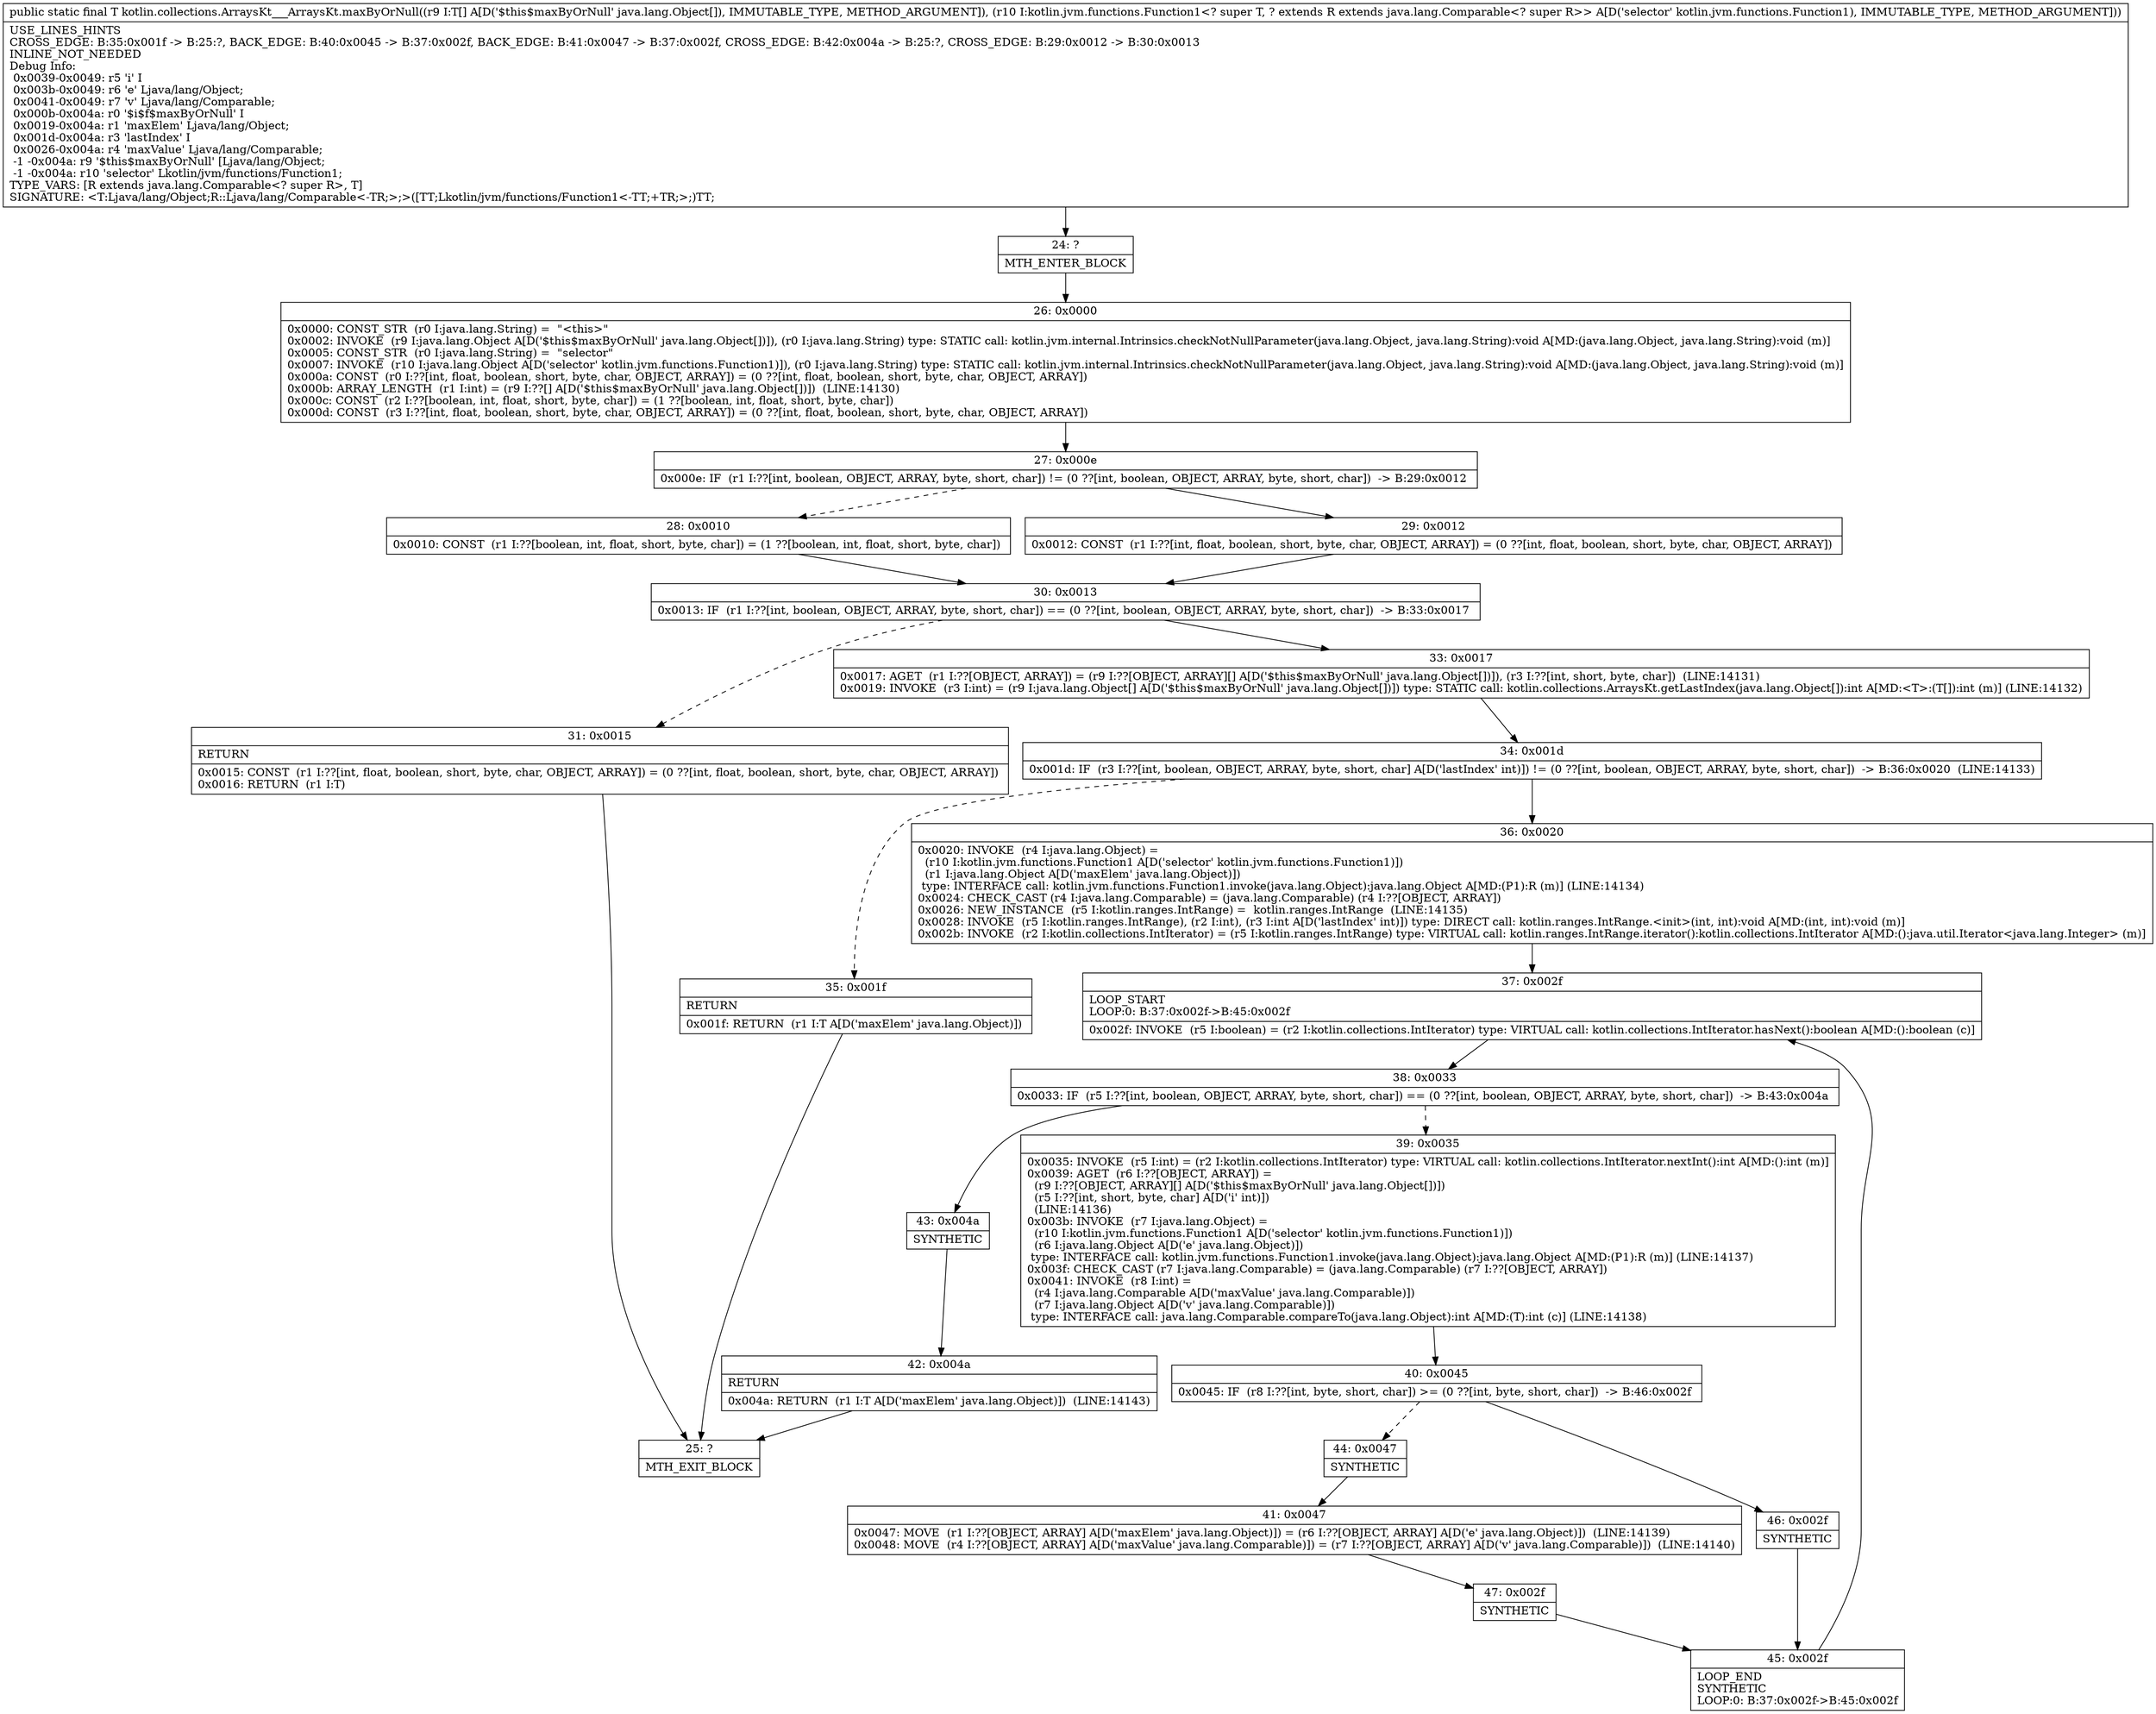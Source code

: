 digraph "CFG forkotlin.collections.ArraysKt___ArraysKt.maxByOrNull([Ljava\/lang\/Object;Lkotlin\/jvm\/functions\/Function1;)Ljava\/lang\/Object;" {
Node_24 [shape=record,label="{24\:\ ?|MTH_ENTER_BLOCK\l}"];
Node_26 [shape=record,label="{26\:\ 0x0000|0x0000: CONST_STR  (r0 I:java.lang.String) =  \"\<this\>\" \l0x0002: INVOKE  (r9 I:java.lang.Object A[D('$this$maxByOrNull' java.lang.Object[])]), (r0 I:java.lang.String) type: STATIC call: kotlin.jvm.internal.Intrinsics.checkNotNullParameter(java.lang.Object, java.lang.String):void A[MD:(java.lang.Object, java.lang.String):void (m)]\l0x0005: CONST_STR  (r0 I:java.lang.String) =  \"selector\" \l0x0007: INVOKE  (r10 I:java.lang.Object A[D('selector' kotlin.jvm.functions.Function1)]), (r0 I:java.lang.String) type: STATIC call: kotlin.jvm.internal.Intrinsics.checkNotNullParameter(java.lang.Object, java.lang.String):void A[MD:(java.lang.Object, java.lang.String):void (m)]\l0x000a: CONST  (r0 I:??[int, float, boolean, short, byte, char, OBJECT, ARRAY]) = (0 ??[int, float, boolean, short, byte, char, OBJECT, ARRAY]) \l0x000b: ARRAY_LENGTH  (r1 I:int) = (r9 I:??[] A[D('$this$maxByOrNull' java.lang.Object[])])  (LINE:14130)\l0x000c: CONST  (r2 I:??[boolean, int, float, short, byte, char]) = (1 ??[boolean, int, float, short, byte, char]) \l0x000d: CONST  (r3 I:??[int, float, boolean, short, byte, char, OBJECT, ARRAY]) = (0 ??[int, float, boolean, short, byte, char, OBJECT, ARRAY]) \l}"];
Node_27 [shape=record,label="{27\:\ 0x000e|0x000e: IF  (r1 I:??[int, boolean, OBJECT, ARRAY, byte, short, char]) != (0 ??[int, boolean, OBJECT, ARRAY, byte, short, char])  \-\> B:29:0x0012 \l}"];
Node_28 [shape=record,label="{28\:\ 0x0010|0x0010: CONST  (r1 I:??[boolean, int, float, short, byte, char]) = (1 ??[boolean, int, float, short, byte, char]) \l}"];
Node_30 [shape=record,label="{30\:\ 0x0013|0x0013: IF  (r1 I:??[int, boolean, OBJECT, ARRAY, byte, short, char]) == (0 ??[int, boolean, OBJECT, ARRAY, byte, short, char])  \-\> B:33:0x0017 \l}"];
Node_31 [shape=record,label="{31\:\ 0x0015|RETURN\l|0x0015: CONST  (r1 I:??[int, float, boolean, short, byte, char, OBJECT, ARRAY]) = (0 ??[int, float, boolean, short, byte, char, OBJECT, ARRAY]) \l0x0016: RETURN  (r1 I:T) \l}"];
Node_25 [shape=record,label="{25\:\ ?|MTH_EXIT_BLOCK\l}"];
Node_33 [shape=record,label="{33\:\ 0x0017|0x0017: AGET  (r1 I:??[OBJECT, ARRAY]) = (r9 I:??[OBJECT, ARRAY][] A[D('$this$maxByOrNull' java.lang.Object[])]), (r3 I:??[int, short, byte, char])  (LINE:14131)\l0x0019: INVOKE  (r3 I:int) = (r9 I:java.lang.Object[] A[D('$this$maxByOrNull' java.lang.Object[])]) type: STATIC call: kotlin.collections.ArraysKt.getLastIndex(java.lang.Object[]):int A[MD:\<T\>:(T[]):int (m)] (LINE:14132)\l}"];
Node_34 [shape=record,label="{34\:\ 0x001d|0x001d: IF  (r3 I:??[int, boolean, OBJECT, ARRAY, byte, short, char] A[D('lastIndex' int)]) != (0 ??[int, boolean, OBJECT, ARRAY, byte, short, char])  \-\> B:36:0x0020  (LINE:14133)\l}"];
Node_35 [shape=record,label="{35\:\ 0x001f|RETURN\l|0x001f: RETURN  (r1 I:T A[D('maxElem' java.lang.Object)]) \l}"];
Node_36 [shape=record,label="{36\:\ 0x0020|0x0020: INVOKE  (r4 I:java.lang.Object) = \l  (r10 I:kotlin.jvm.functions.Function1 A[D('selector' kotlin.jvm.functions.Function1)])\l  (r1 I:java.lang.Object A[D('maxElem' java.lang.Object)])\l type: INTERFACE call: kotlin.jvm.functions.Function1.invoke(java.lang.Object):java.lang.Object A[MD:(P1):R (m)] (LINE:14134)\l0x0024: CHECK_CAST (r4 I:java.lang.Comparable) = (java.lang.Comparable) (r4 I:??[OBJECT, ARRAY]) \l0x0026: NEW_INSTANCE  (r5 I:kotlin.ranges.IntRange) =  kotlin.ranges.IntRange  (LINE:14135)\l0x0028: INVOKE  (r5 I:kotlin.ranges.IntRange), (r2 I:int), (r3 I:int A[D('lastIndex' int)]) type: DIRECT call: kotlin.ranges.IntRange.\<init\>(int, int):void A[MD:(int, int):void (m)]\l0x002b: INVOKE  (r2 I:kotlin.collections.IntIterator) = (r5 I:kotlin.ranges.IntRange) type: VIRTUAL call: kotlin.ranges.IntRange.iterator():kotlin.collections.IntIterator A[MD:():java.util.Iterator\<java.lang.Integer\> (m)]\l}"];
Node_37 [shape=record,label="{37\:\ 0x002f|LOOP_START\lLOOP:0: B:37:0x002f\-\>B:45:0x002f\l|0x002f: INVOKE  (r5 I:boolean) = (r2 I:kotlin.collections.IntIterator) type: VIRTUAL call: kotlin.collections.IntIterator.hasNext():boolean A[MD:():boolean (c)]\l}"];
Node_38 [shape=record,label="{38\:\ 0x0033|0x0033: IF  (r5 I:??[int, boolean, OBJECT, ARRAY, byte, short, char]) == (0 ??[int, boolean, OBJECT, ARRAY, byte, short, char])  \-\> B:43:0x004a \l}"];
Node_39 [shape=record,label="{39\:\ 0x0035|0x0035: INVOKE  (r5 I:int) = (r2 I:kotlin.collections.IntIterator) type: VIRTUAL call: kotlin.collections.IntIterator.nextInt():int A[MD:():int (m)]\l0x0039: AGET  (r6 I:??[OBJECT, ARRAY]) = \l  (r9 I:??[OBJECT, ARRAY][] A[D('$this$maxByOrNull' java.lang.Object[])])\l  (r5 I:??[int, short, byte, char] A[D('i' int)])\l  (LINE:14136)\l0x003b: INVOKE  (r7 I:java.lang.Object) = \l  (r10 I:kotlin.jvm.functions.Function1 A[D('selector' kotlin.jvm.functions.Function1)])\l  (r6 I:java.lang.Object A[D('e' java.lang.Object)])\l type: INTERFACE call: kotlin.jvm.functions.Function1.invoke(java.lang.Object):java.lang.Object A[MD:(P1):R (m)] (LINE:14137)\l0x003f: CHECK_CAST (r7 I:java.lang.Comparable) = (java.lang.Comparable) (r7 I:??[OBJECT, ARRAY]) \l0x0041: INVOKE  (r8 I:int) = \l  (r4 I:java.lang.Comparable A[D('maxValue' java.lang.Comparable)])\l  (r7 I:java.lang.Object A[D('v' java.lang.Comparable)])\l type: INTERFACE call: java.lang.Comparable.compareTo(java.lang.Object):int A[MD:(T):int (c)] (LINE:14138)\l}"];
Node_40 [shape=record,label="{40\:\ 0x0045|0x0045: IF  (r8 I:??[int, byte, short, char]) \>= (0 ??[int, byte, short, char])  \-\> B:46:0x002f \l}"];
Node_44 [shape=record,label="{44\:\ 0x0047|SYNTHETIC\l}"];
Node_41 [shape=record,label="{41\:\ 0x0047|0x0047: MOVE  (r1 I:??[OBJECT, ARRAY] A[D('maxElem' java.lang.Object)]) = (r6 I:??[OBJECT, ARRAY] A[D('e' java.lang.Object)])  (LINE:14139)\l0x0048: MOVE  (r4 I:??[OBJECT, ARRAY] A[D('maxValue' java.lang.Comparable)]) = (r7 I:??[OBJECT, ARRAY] A[D('v' java.lang.Comparable)])  (LINE:14140)\l}"];
Node_47 [shape=record,label="{47\:\ 0x002f|SYNTHETIC\l}"];
Node_45 [shape=record,label="{45\:\ 0x002f|LOOP_END\lSYNTHETIC\lLOOP:0: B:37:0x002f\-\>B:45:0x002f\l}"];
Node_46 [shape=record,label="{46\:\ 0x002f|SYNTHETIC\l}"];
Node_43 [shape=record,label="{43\:\ 0x004a|SYNTHETIC\l}"];
Node_42 [shape=record,label="{42\:\ 0x004a|RETURN\l|0x004a: RETURN  (r1 I:T A[D('maxElem' java.lang.Object)])  (LINE:14143)\l}"];
Node_29 [shape=record,label="{29\:\ 0x0012|0x0012: CONST  (r1 I:??[int, float, boolean, short, byte, char, OBJECT, ARRAY]) = (0 ??[int, float, boolean, short, byte, char, OBJECT, ARRAY]) \l}"];
MethodNode[shape=record,label="{public static final T kotlin.collections.ArraysKt___ArraysKt.maxByOrNull((r9 I:T[] A[D('$this$maxByOrNull' java.lang.Object[]), IMMUTABLE_TYPE, METHOD_ARGUMENT]), (r10 I:kotlin.jvm.functions.Function1\<? super T, ? extends R extends java.lang.Comparable\<? super R\>\> A[D('selector' kotlin.jvm.functions.Function1), IMMUTABLE_TYPE, METHOD_ARGUMENT]))  | USE_LINES_HINTS\lCROSS_EDGE: B:35:0x001f \-\> B:25:?, BACK_EDGE: B:40:0x0045 \-\> B:37:0x002f, BACK_EDGE: B:41:0x0047 \-\> B:37:0x002f, CROSS_EDGE: B:42:0x004a \-\> B:25:?, CROSS_EDGE: B:29:0x0012 \-\> B:30:0x0013\lINLINE_NOT_NEEDED\lDebug Info:\l  0x0039\-0x0049: r5 'i' I\l  0x003b\-0x0049: r6 'e' Ljava\/lang\/Object;\l  0x0041\-0x0049: r7 'v' Ljava\/lang\/Comparable;\l  0x000b\-0x004a: r0 '$i$f$maxByOrNull' I\l  0x0019\-0x004a: r1 'maxElem' Ljava\/lang\/Object;\l  0x001d\-0x004a: r3 'lastIndex' I\l  0x0026\-0x004a: r4 'maxValue' Ljava\/lang\/Comparable;\l  \-1 \-0x004a: r9 '$this$maxByOrNull' [Ljava\/lang\/Object;\l  \-1 \-0x004a: r10 'selector' Lkotlin\/jvm\/functions\/Function1;\lTYPE_VARS: [R extends java.lang.Comparable\<? super R\>, T]\lSIGNATURE: \<T:Ljava\/lang\/Object;R::Ljava\/lang\/Comparable\<\-TR;\>;\>([TT;Lkotlin\/jvm\/functions\/Function1\<\-TT;+TR;\>;)TT;\l}"];
MethodNode -> Node_24;Node_24 -> Node_26;
Node_26 -> Node_27;
Node_27 -> Node_28[style=dashed];
Node_27 -> Node_29;
Node_28 -> Node_30;
Node_30 -> Node_31[style=dashed];
Node_30 -> Node_33;
Node_31 -> Node_25;
Node_33 -> Node_34;
Node_34 -> Node_35[style=dashed];
Node_34 -> Node_36;
Node_35 -> Node_25;
Node_36 -> Node_37;
Node_37 -> Node_38;
Node_38 -> Node_39[style=dashed];
Node_38 -> Node_43;
Node_39 -> Node_40;
Node_40 -> Node_44[style=dashed];
Node_40 -> Node_46;
Node_44 -> Node_41;
Node_41 -> Node_47;
Node_47 -> Node_45;
Node_45 -> Node_37;
Node_46 -> Node_45;
Node_43 -> Node_42;
Node_42 -> Node_25;
Node_29 -> Node_30;
}

